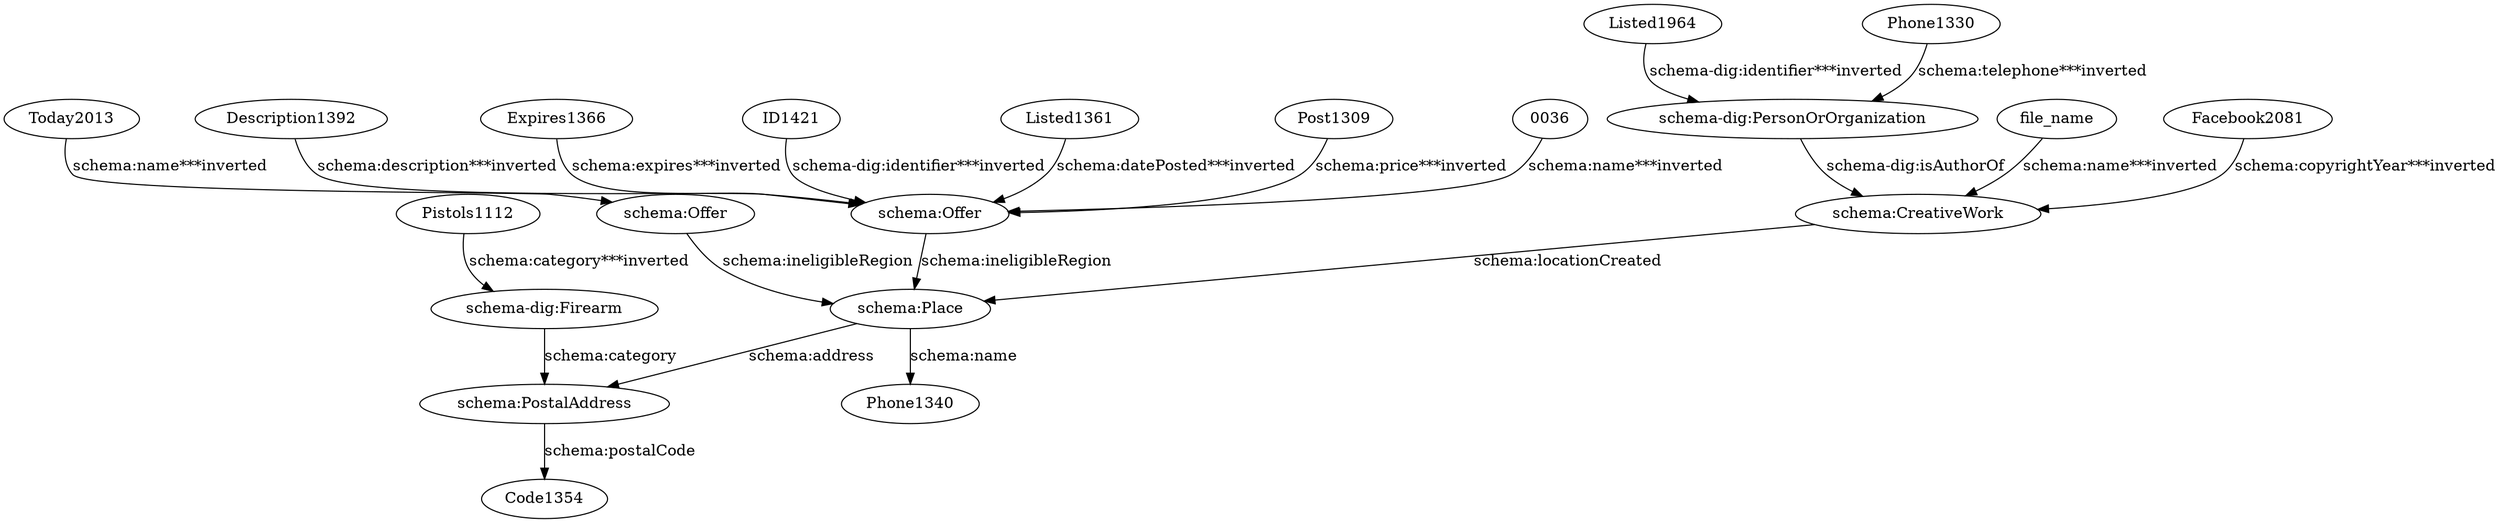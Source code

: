 digraph {
  "0036" [type=attribute_name,label="0036"]
  "schema:Offer1" [type=class_uri,label="schema:Offer"]
  Description1392 [type=attribute_name,label=Description1392]
  Expires1366 [type=attribute_name,label=Expires1366]
  Facebook2081 [type=attribute_name,label=Facebook2081]
  "schema:CreativeWork1" [type=class_uri,label="schema:CreativeWork"]
  ID1421 [type=attribute_name,label=ID1421]
  Listed1361 [type=attribute_name,label=Listed1361]
  Listed1964 [type=attribute_name,label=Listed1964]
  "schema-dig:PersonOrOrganization1" [type=class_uri,label="schema-dig:PersonOrOrganization"]
  Phone1330 [type=attribute_name,label=Phone1330]
  Pistols1112 [type=attribute_name,label=Pistols1112]
  "schema-dig:Firearm1" [type=class_uri,label="schema-dig:Firearm"]
  Post1309 [type=attribute_name,label=Post1309]
  Today2013 [type=attribute_name,label=Today2013]
  "schema:Offer2" [type=class_uri,label="schema:Offer"]
  file_name [type=attribute_name,label=file_name]
  "schema:PostalAddress1" [type=class_uri,label="schema:PostalAddress"]
  "schema:Place1" [type=class_uri,label="schema:Place"]
  Phone1340 [type=attribute_name,label=Phone1340]
  Code1354 [type=attribute_name,label=Code1354]
  "0036" -> "schema:Offer1" [type=st_property_uri,label="schema:name***inverted",weight=1]
  Description1392 -> "schema:Offer1" [type=st_property_uri,label="schema:description***inverted",weight=1]
  Expires1366 -> "schema:Offer1" [type=st_property_uri,label="schema:expires***inverted",weight=1]
  Facebook2081 -> "schema:CreativeWork1" [type=st_property_uri,label="schema:copyrightYear***inverted",weight=1]
  ID1421 -> "schema:Offer1" [type=st_property_uri,label="schema-dig:identifier***inverted",weight=1]
  Listed1361 -> "schema:Offer1" [type=st_property_uri,label="schema:datePosted***inverted",weight=1]
  Listed1964 -> "schema-dig:PersonOrOrganization1" [type=st_property_uri,label="schema-dig:identifier***inverted",weight=1]
  Phone1330 -> "schema-dig:PersonOrOrganization1" [type=st_property_uri,label="schema:telephone***inverted",weight=1]
  Pistols1112 -> "schema-dig:Firearm1" [type=st_property_uri,label="schema:category***inverted",weight=1]
  Post1309 -> "schema:Offer1" [type=st_property_uri,label="schema:price***inverted",weight=1]
  Today2013 -> "schema:Offer2" [type=st_property_uri,label="schema:name***inverted",weight=1]
  file_name -> "schema:CreativeWork1" [type=st_property_uri,label="schema:name***inverted",weight=1]
  "schema-dig:Firearm1" -> "schema:PostalAddress1" [label="schema:category",type=inherited,weight=4]
  "schema-dig:PersonOrOrganization1" -> "schema:CreativeWork1" [label="schema-dig:isAuthorOf",type=direct_property_uri,weight=1]
  "schema:CreativeWork1" -> "schema:Place1" [label="schema:locationCreated",type=direct_property_uri,weight=1]
  "schema:Offer1" -> "schema:Place1" [label="schema:ineligibleRegion",type=direct_property_uri,weight=1]
  "schema:Offer2" -> "schema:Place1" [label="schema:ineligibleRegion",type=direct_property_uri,weight=1]
  "schema:Place1" -> Phone1340 [label="schema:name",type=st_property_uri]
  "schema:Place1" -> "schema:PostalAddress1" [label="schema:address",type=direct_property_uri,weight=1]
  "schema:PostalAddress1" -> Code1354 [label="schema:postalCode",type=st_property_uri]
}

